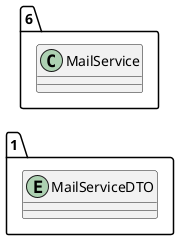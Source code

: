 @startuml 
allow_mixing
left to right direction
package "1"{
entity MailServiceDTO

}
package "6"{
class MailService
}
@enduml